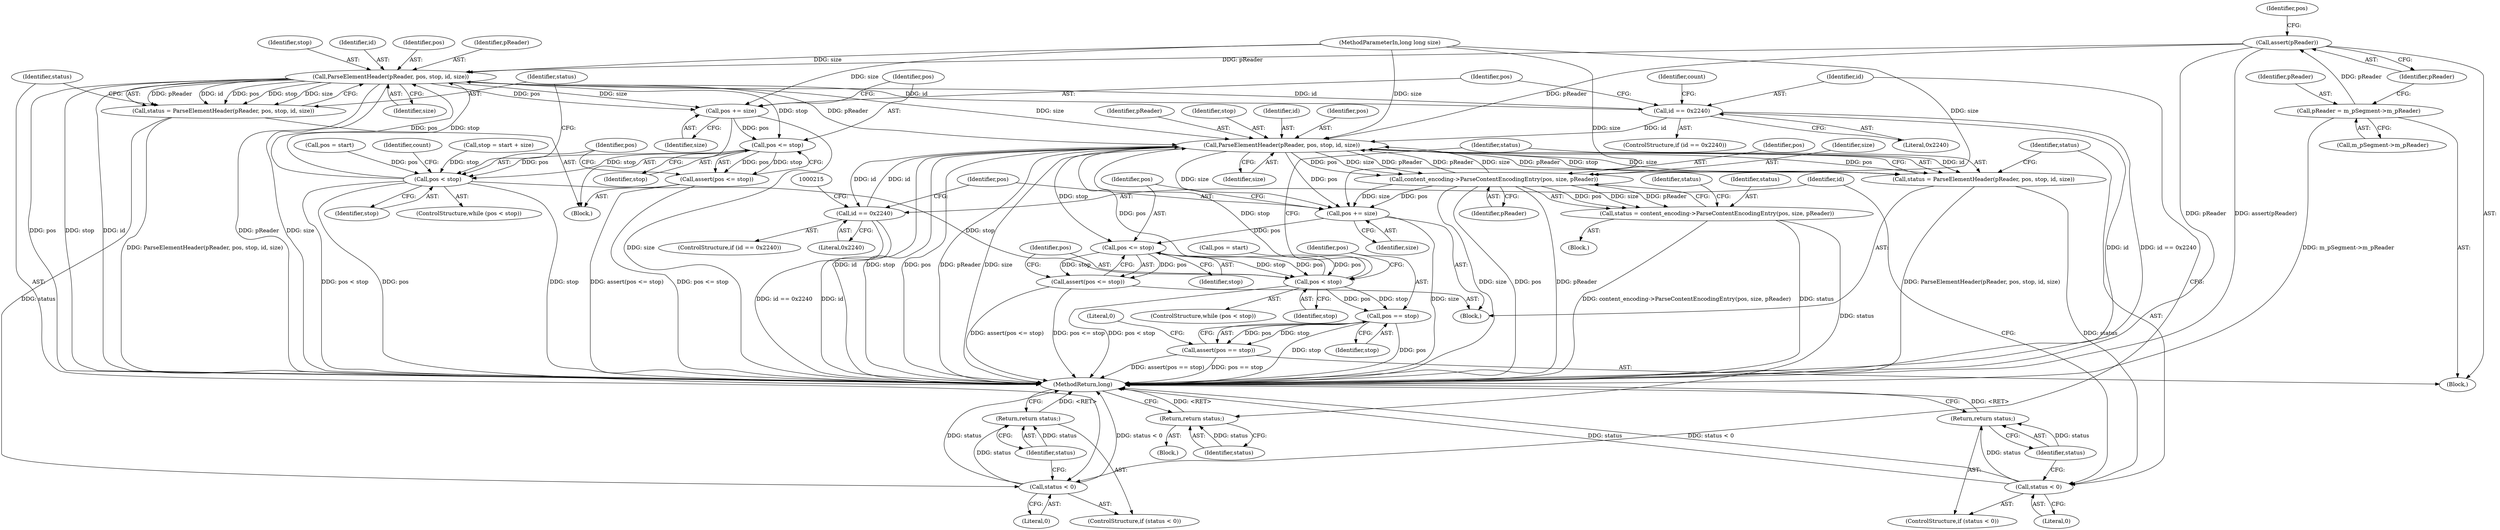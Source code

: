 digraph "0_Android_04839626ed859623901ebd3a5fd483982186b59d_182@API" {
"1000117" [label="(Call,assert(pReader))"];
"1000112" [label="(Call,pReader = m_pSegment->m_pReader)"];
"1000143" [label="(Call,ParseElementHeader(pReader, pos, stop, id, size))"];
"1000141" [label="(Call,status = ParseElementHeader(pReader, pos, stop, id, size))"];
"1000150" [label="(Call,status < 0)"];
"1000153" [label="(Return,return status;)"];
"1000156" [label="(Call,id == 0x2240)"];
"1000197" [label="(Call,ParseElementHeader(pReader, pos, stop, id, size))"];
"1000195" [label="(Call,status = ParseElementHeader(pReader, pos, stop, id, size))"];
"1000204" [label="(Call,status < 0)"];
"1000207" [label="(Return,return status;)"];
"1000210" [label="(Call,id == 0x2240)"];
"1000225" [label="(Call,content_encoding->ParseContentEncodingEntry(pos, size, pReader))"];
"1000223" [label="(Call,status = content_encoding->ParseContentEncodingEntry(pos, size, pReader))"];
"1000234" [label="(Return,return status;)"];
"1000241" [label="(Call,pos += size)"];
"1000245" [label="(Call,pos <= stop)"];
"1000188" [label="(Call,pos < stop)"];
"1000249" [label="(Call,pos == stop)"];
"1000248" [label="(Call,assert(pos == stop))"];
"1000244" [label="(Call,assert(pos <= stop))"];
"1000161" [label="(Call,pos += size)"];
"1000165" [label="(Call,pos <= stop)"];
"1000134" [label="(Call,pos < stop)"];
"1000164" [label="(Call,assert(pos <= stop))"];
"1000227" [label="(Identifier,size)"];
"1000204" [label="(Call,status < 0)"];
"1000224" [label="(Identifier,status)"];
"1000133" [label="(ControlStructure,while (pos < stop))"];
"1000124" [label="(Call,stop = start + size)"];
"1000241" [label="(Call,pos += size)"];
"1000226" [label="(Identifier,pos)"];
"1000137" [label="(Block,)"];
"1000134" [label="(Call,pos < stop)"];
"1000118" [label="(Identifier,pReader)"];
"1000203" [label="(ControlStructure,if (status < 0))"];
"1000166" [label="(Identifier,pos)"];
"1000187" [label="(ControlStructure,while (pos < stop))"];
"1000250" [label="(Identifier,pos)"];
"1000201" [label="(Identifier,id)"];
"1000213" [label="(Block,)"];
"1000135" [label="(Identifier,pos)"];
"1000225" [label="(Call,content_encoding->ParseContentEncodingEntry(pos, size, pReader))"];
"1000188" [label="(Call,pos < stop)"];
"1000246" [label="(Identifier,pos)"];
"1000199" [label="(Identifier,pos)"];
"1000165" [label="(Call,pos <= stop)"];
"1000209" [label="(ControlStructure,if (id == 0x2240))"];
"1000152" [label="(Literal,0)"];
"1000253" [label="(Literal,0)"];
"1000212" [label="(Literal,0x2240)"];
"1000230" [label="(Identifier,status)"];
"1000198" [label="(Identifier,pReader)"];
"1000191" [label="(Block,)"];
"1000120" [label="(Call,pos = start)"];
"1000162" [label="(Identifier,pos)"];
"1000157" [label="(Identifier,id)"];
"1000144" [label="(Identifier,pReader)"];
"1000117" [label="(Call,assert(pReader))"];
"1000189" [label="(Identifier,pos)"];
"1000235" [label="(Identifier,status)"];
"1000245" [label="(Call,pos <= stop)"];
"1000242" [label="(Identifier,pos)"];
"1000148" [label="(Identifier,size)"];
"1000228" [label="(Identifier,pReader)"];
"1000153" [label="(Return,return status;)"];
"1000154" [label="(Identifier,status)"];
"1000151" [label="(Identifier,status)"];
"1000143" [label="(Call,ParseElementHeader(pReader, pos, stop, id, size))"];
"1000190" [label="(Identifier,stop)"];
"1000161" [label="(Call,pos += size)"];
"1000254" [label="(MethodReturn,long)"];
"1000114" [label="(Call,m_pSegment->m_pReader)"];
"1000141" [label="(Call,status = ParseElementHeader(pReader, pos, stop, id, size))"];
"1000200" [label="(Identifier,stop)"];
"1000184" [label="(Call,pos = start)"];
"1000195" [label="(Call,status = ParseElementHeader(pReader, pos, stop, id, size))"];
"1000155" [label="(ControlStructure,if (id == 0x2240))"];
"1000142" [label="(Identifier,status)"];
"1000110" [label="(MethodParameterIn,long long size)"];
"1000211" [label="(Identifier,id)"];
"1000234" [label="(Return,return status;)"];
"1000197" [label="(Call,ParseElementHeader(pReader, pos, stop, id, size))"];
"1000248" [label="(Call,assert(pos == stop))"];
"1000244" [label="(Call,assert(pos <= stop))"];
"1000170" [label="(Identifier,count)"];
"1000146" [label="(Identifier,stop)"];
"1000121" [label="(Identifier,pos)"];
"1000112" [label="(Call,pReader = m_pSegment->m_pReader)"];
"1000158" [label="(Literal,0x2240)"];
"1000196" [label="(Identifier,status)"];
"1000149" [label="(ControlStructure,if (status < 0))"];
"1000163" [label="(Identifier,size)"];
"1000223" [label="(Call,status = content_encoding->ParseContentEncodingEntry(pos, size, pReader))"];
"1000147" [label="(Identifier,id)"];
"1000207" [label="(Return,return status;)"];
"1000156" [label="(Call,id == 0x2240)"];
"1000150" [label="(Call,status < 0)"];
"1000210" [label="(Call,id == 0x2240)"];
"1000247" [label="(Identifier,stop)"];
"1000164" [label="(Call,assert(pos <= stop))"];
"1000251" [label="(Identifier,stop)"];
"1000145" [label="(Identifier,pos)"];
"1000205" [label="(Identifier,status)"];
"1000249" [label="(Call,pos == stop)"];
"1000111" [label="(Block,)"];
"1000231" [label="(Block,)"];
"1000206" [label="(Literal,0)"];
"1000113" [label="(Identifier,pReader)"];
"1000243" [label="(Identifier,size)"];
"1000208" [label="(Identifier,status)"];
"1000160" [label="(Identifier,count)"];
"1000202" [label="(Identifier,size)"];
"1000167" [label="(Identifier,stop)"];
"1000136" [label="(Identifier,stop)"];
"1000117" -> "1000111"  [label="AST: "];
"1000117" -> "1000118"  [label="CFG: "];
"1000118" -> "1000117"  [label="AST: "];
"1000121" -> "1000117"  [label="CFG: "];
"1000117" -> "1000254"  [label="DDG: pReader"];
"1000117" -> "1000254"  [label="DDG: assert(pReader)"];
"1000112" -> "1000117"  [label="DDG: pReader"];
"1000117" -> "1000143"  [label="DDG: pReader"];
"1000117" -> "1000197"  [label="DDG: pReader"];
"1000112" -> "1000111"  [label="AST: "];
"1000112" -> "1000114"  [label="CFG: "];
"1000113" -> "1000112"  [label="AST: "];
"1000114" -> "1000112"  [label="AST: "];
"1000118" -> "1000112"  [label="CFG: "];
"1000112" -> "1000254"  [label="DDG: m_pSegment->m_pReader"];
"1000143" -> "1000141"  [label="AST: "];
"1000143" -> "1000148"  [label="CFG: "];
"1000144" -> "1000143"  [label="AST: "];
"1000145" -> "1000143"  [label="AST: "];
"1000146" -> "1000143"  [label="AST: "];
"1000147" -> "1000143"  [label="AST: "];
"1000148" -> "1000143"  [label="AST: "];
"1000141" -> "1000143"  [label="CFG: "];
"1000143" -> "1000254"  [label="DDG: pReader"];
"1000143" -> "1000254"  [label="DDG: size"];
"1000143" -> "1000254"  [label="DDG: pos"];
"1000143" -> "1000254"  [label="DDG: stop"];
"1000143" -> "1000254"  [label="DDG: id"];
"1000143" -> "1000141"  [label="DDG: pReader"];
"1000143" -> "1000141"  [label="DDG: id"];
"1000143" -> "1000141"  [label="DDG: pos"];
"1000143" -> "1000141"  [label="DDG: stop"];
"1000143" -> "1000141"  [label="DDG: size"];
"1000134" -> "1000143"  [label="DDG: pos"];
"1000134" -> "1000143"  [label="DDG: stop"];
"1000156" -> "1000143"  [label="DDG: id"];
"1000110" -> "1000143"  [label="DDG: size"];
"1000143" -> "1000156"  [label="DDG: id"];
"1000143" -> "1000161"  [label="DDG: size"];
"1000143" -> "1000161"  [label="DDG: pos"];
"1000143" -> "1000165"  [label="DDG: stop"];
"1000143" -> "1000197"  [label="DDG: pReader"];
"1000143" -> "1000197"  [label="DDG: size"];
"1000141" -> "1000137"  [label="AST: "];
"1000142" -> "1000141"  [label="AST: "];
"1000151" -> "1000141"  [label="CFG: "];
"1000141" -> "1000254"  [label="DDG: ParseElementHeader(pReader, pos, stop, id, size)"];
"1000141" -> "1000150"  [label="DDG: status"];
"1000150" -> "1000149"  [label="AST: "];
"1000150" -> "1000152"  [label="CFG: "];
"1000151" -> "1000150"  [label="AST: "];
"1000152" -> "1000150"  [label="AST: "];
"1000154" -> "1000150"  [label="CFG: "];
"1000157" -> "1000150"  [label="CFG: "];
"1000150" -> "1000254"  [label="DDG: status"];
"1000150" -> "1000254"  [label="DDG: status < 0"];
"1000150" -> "1000153"  [label="DDG: status"];
"1000153" -> "1000149"  [label="AST: "];
"1000153" -> "1000154"  [label="CFG: "];
"1000154" -> "1000153"  [label="AST: "];
"1000254" -> "1000153"  [label="CFG: "];
"1000153" -> "1000254"  [label="DDG: <RET>"];
"1000154" -> "1000153"  [label="DDG: status"];
"1000156" -> "1000155"  [label="AST: "];
"1000156" -> "1000158"  [label="CFG: "];
"1000157" -> "1000156"  [label="AST: "];
"1000158" -> "1000156"  [label="AST: "];
"1000160" -> "1000156"  [label="CFG: "];
"1000162" -> "1000156"  [label="CFG: "];
"1000156" -> "1000254"  [label="DDG: id"];
"1000156" -> "1000254"  [label="DDG: id == 0x2240"];
"1000156" -> "1000197"  [label="DDG: id"];
"1000197" -> "1000195"  [label="AST: "];
"1000197" -> "1000202"  [label="CFG: "];
"1000198" -> "1000197"  [label="AST: "];
"1000199" -> "1000197"  [label="AST: "];
"1000200" -> "1000197"  [label="AST: "];
"1000201" -> "1000197"  [label="AST: "];
"1000202" -> "1000197"  [label="AST: "];
"1000195" -> "1000197"  [label="CFG: "];
"1000197" -> "1000254"  [label="DDG: id"];
"1000197" -> "1000254"  [label="DDG: stop"];
"1000197" -> "1000254"  [label="DDG: pos"];
"1000197" -> "1000254"  [label="DDG: pReader"];
"1000197" -> "1000254"  [label="DDG: size"];
"1000197" -> "1000195"  [label="DDG: id"];
"1000197" -> "1000195"  [label="DDG: pReader"];
"1000197" -> "1000195"  [label="DDG: stop"];
"1000197" -> "1000195"  [label="DDG: size"];
"1000197" -> "1000195"  [label="DDG: pos"];
"1000225" -> "1000197"  [label="DDG: pReader"];
"1000225" -> "1000197"  [label="DDG: size"];
"1000188" -> "1000197"  [label="DDG: pos"];
"1000188" -> "1000197"  [label="DDG: stop"];
"1000210" -> "1000197"  [label="DDG: id"];
"1000110" -> "1000197"  [label="DDG: size"];
"1000197" -> "1000210"  [label="DDG: id"];
"1000197" -> "1000225"  [label="DDG: pos"];
"1000197" -> "1000225"  [label="DDG: size"];
"1000197" -> "1000225"  [label="DDG: pReader"];
"1000197" -> "1000241"  [label="DDG: size"];
"1000197" -> "1000241"  [label="DDG: pos"];
"1000197" -> "1000245"  [label="DDG: stop"];
"1000195" -> "1000191"  [label="AST: "];
"1000196" -> "1000195"  [label="AST: "];
"1000205" -> "1000195"  [label="CFG: "];
"1000195" -> "1000254"  [label="DDG: ParseElementHeader(pReader, pos, stop, id, size)"];
"1000195" -> "1000204"  [label="DDG: status"];
"1000204" -> "1000203"  [label="AST: "];
"1000204" -> "1000206"  [label="CFG: "];
"1000205" -> "1000204"  [label="AST: "];
"1000206" -> "1000204"  [label="AST: "];
"1000208" -> "1000204"  [label="CFG: "];
"1000211" -> "1000204"  [label="CFG: "];
"1000204" -> "1000254"  [label="DDG: status"];
"1000204" -> "1000254"  [label="DDG: status < 0"];
"1000204" -> "1000207"  [label="DDG: status"];
"1000207" -> "1000203"  [label="AST: "];
"1000207" -> "1000208"  [label="CFG: "];
"1000208" -> "1000207"  [label="AST: "];
"1000254" -> "1000207"  [label="CFG: "];
"1000207" -> "1000254"  [label="DDG: <RET>"];
"1000208" -> "1000207"  [label="DDG: status"];
"1000210" -> "1000209"  [label="AST: "];
"1000210" -> "1000212"  [label="CFG: "];
"1000211" -> "1000210"  [label="AST: "];
"1000212" -> "1000210"  [label="AST: "];
"1000215" -> "1000210"  [label="CFG: "];
"1000242" -> "1000210"  [label="CFG: "];
"1000210" -> "1000254"  [label="DDG: id == 0x2240"];
"1000210" -> "1000254"  [label="DDG: id"];
"1000225" -> "1000223"  [label="AST: "];
"1000225" -> "1000228"  [label="CFG: "];
"1000226" -> "1000225"  [label="AST: "];
"1000227" -> "1000225"  [label="AST: "];
"1000228" -> "1000225"  [label="AST: "];
"1000223" -> "1000225"  [label="CFG: "];
"1000225" -> "1000254"  [label="DDG: size"];
"1000225" -> "1000254"  [label="DDG: pos"];
"1000225" -> "1000254"  [label="DDG: pReader"];
"1000225" -> "1000223"  [label="DDG: pos"];
"1000225" -> "1000223"  [label="DDG: size"];
"1000225" -> "1000223"  [label="DDG: pReader"];
"1000110" -> "1000225"  [label="DDG: size"];
"1000225" -> "1000241"  [label="DDG: size"];
"1000225" -> "1000241"  [label="DDG: pos"];
"1000223" -> "1000213"  [label="AST: "];
"1000224" -> "1000223"  [label="AST: "];
"1000230" -> "1000223"  [label="CFG: "];
"1000223" -> "1000254"  [label="DDG: content_encoding->ParseContentEncodingEntry(pos, size, pReader)"];
"1000223" -> "1000254"  [label="DDG: status"];
"1000223" -> "1000234"  [label="DDG: status"];
"1000234" -> "1000231"  [label="AST: "];
"1000234" -> "1000235"  [label="CFG: "];
"1000235" -> "1000234"  [label="AST: "];
"1000254" -> "1000234"  [label="CFG: "];
"1000234" -> "1000254"  [label="DDG: <RET>"];
"1000235" -> "1000234"  [label="DDG: status"];
"1000241" -> "1000191"  [label="AST: "];
"1000241" -> "1000243"  [label="CFG: "];
"1000242" -> "1000241"  [label="AST: "];
"1000243" -> "1000241"  [label="AST: "];
"1000246" -> "1000241"  [label="CFG: "];
"1000241" -> "1000254"  [label="DDG: size"];
"1000110" -> "1000241"  [label="DDG: size"];
"1000241" -> "1000245"  [label="DDG: pos"];
"1000245" -> "1000244"  [label="AST: "];
"1000245" -> "1000247"  [label="CFG: "];
"1000246" -> "1000245"  [label="AST: "];
"1000247" -> "1000245"  [label="AST: "];
"1000244" -> "1000245"  [label="CFG: "];
"1000245" -> "1000188"  [label="DDG: pos"];
"1000245" -> "1000188"  [label="DDG: stop"];
"1000245" -> "1000244"  [label="DDG: pos"];
"1000245" -> "1000244"  [label="DDG: stop"];
"1000188" -> "1000187"  [label="AST: "];
"1000188" -> "1000190"  [label="CFG: "];
"1000189" -> "1000188"  [label="AST: "];
"1000190" -> "1000188"  [label="AST: "];
"1000196" -> "1000188"  [label="CFG: "];
"1000250" -> "1000188"  [label="CFG: "];
"1000188" -> "1000254"  [label="DDG: pos < stop"];
"1000184" -> "1000188"  [label="DDG: pos"];
"1000134" -> "1000188"  [label="DDG: stop"];
"1000188" -> "1000249"  [label="DDG: pos"];
"1000188" -> "1000249"  [label="DDG: stop"];
"1000249" -> "1000248"  [label="AST: "];
"1000249" -> "1000251"  [label="CFG: "];
"1000250" -> "1000249"  [label="AST: "];
"1000251" -> "1000249"  [label="AST: "];
"1000248" -> "1000249"  [label="CFG: "];
"1000249" -> "1000254"  [label="DDG: stop"];
"1000249" -> "1000254"  [label="DDG: pos"];
"1000249" -> "1000248"  [label="DDG: pos"];
"1000249" -> "1000248"  [label="DDG: stop"];
"1000248" -> "1000111"  [label="AST: "];
"1000253" -> "1000248"  [label="CFG: "];
"1000248" -> "1000254"  [label="DDG: assert(pos == stop)"];
"1000248" -> "1000254"  [label="DDG: pos == stop"];
"1000244" -> "1000191"  [label="AST: "];
"1000189" -> "1000244"  [label="CFG: "];
"1000244" -> "1000254"  [label="DDG: assert(pos <= stop)"];
"1000244" -> "1000254"  [label="DDG: pos <= stop"];
"1000161" -> "1000137"  [label="AST: "];
"1000161" -> "1000163"  [label="CFG: "];
"1000162" -> "1000161"  [label="AST: "];
"1000163" -> "1000161"  [label="AST: "];
"1000166" -> "1000161"  [label="CFG: "];
"1000161" -> "1000254"  [label="DDG: size"];
"1000110" -> "1000161"  [label="DDG: size"];
"1000161" -> "1000165"  [label="DDG: pos"];
"1000165" -> "1000164"  [label="AST: "];
"1000165" -> "1000167"  [label="CFG: "];
"1000166" -> "1000165"  [label="AST: "];
"1000167" -> "1000165"  [label="AST: "];
"1000164" -> "1000165"  [label="CFG: "];
"1000165" -> "1000134"  [label="DDG: pos"];
"1000165" -> "1000134"  [label="DDG: stop"];
"1000165" -> "1000164"  [label="DDG: pos"];
"1000165" -> "1000164"  [label="DDG: stop"];
"1000134" -> "1000133"  [label="AST: "];
"1000134" -> "1000136"  [label="CFG: "];
"1000135" -> "1000134"  [label="AST: "];
"1000136" -> "1000134"  [label="AST: "];
"1000142" -> "1000134"  [label="CFG: "];
"1000170" -> "1000134"  [label="CFG: "];
"1000134" -> "1000254"  [label="DDG: pos < stop"];
"1000134" -> "1000254"  [label="DDG: pos"];
"1000134" -> "1000254"  [label="DDG: stop"];
"1000120" -> "1000134"  [label="DDG: pos"];
"1000124" -> "1000134"  [label="DDG: stop"];
"1000164" -> "1000137"  [label="AST: "];
"1000135" -> "1000164"  [label="CFG: "];
"1000164" -> "1000254"  [label="DDG: assert(pos <= stop)"];
"1000164" -> "1000254"  [label="DDG: pos <= stop"];
}
